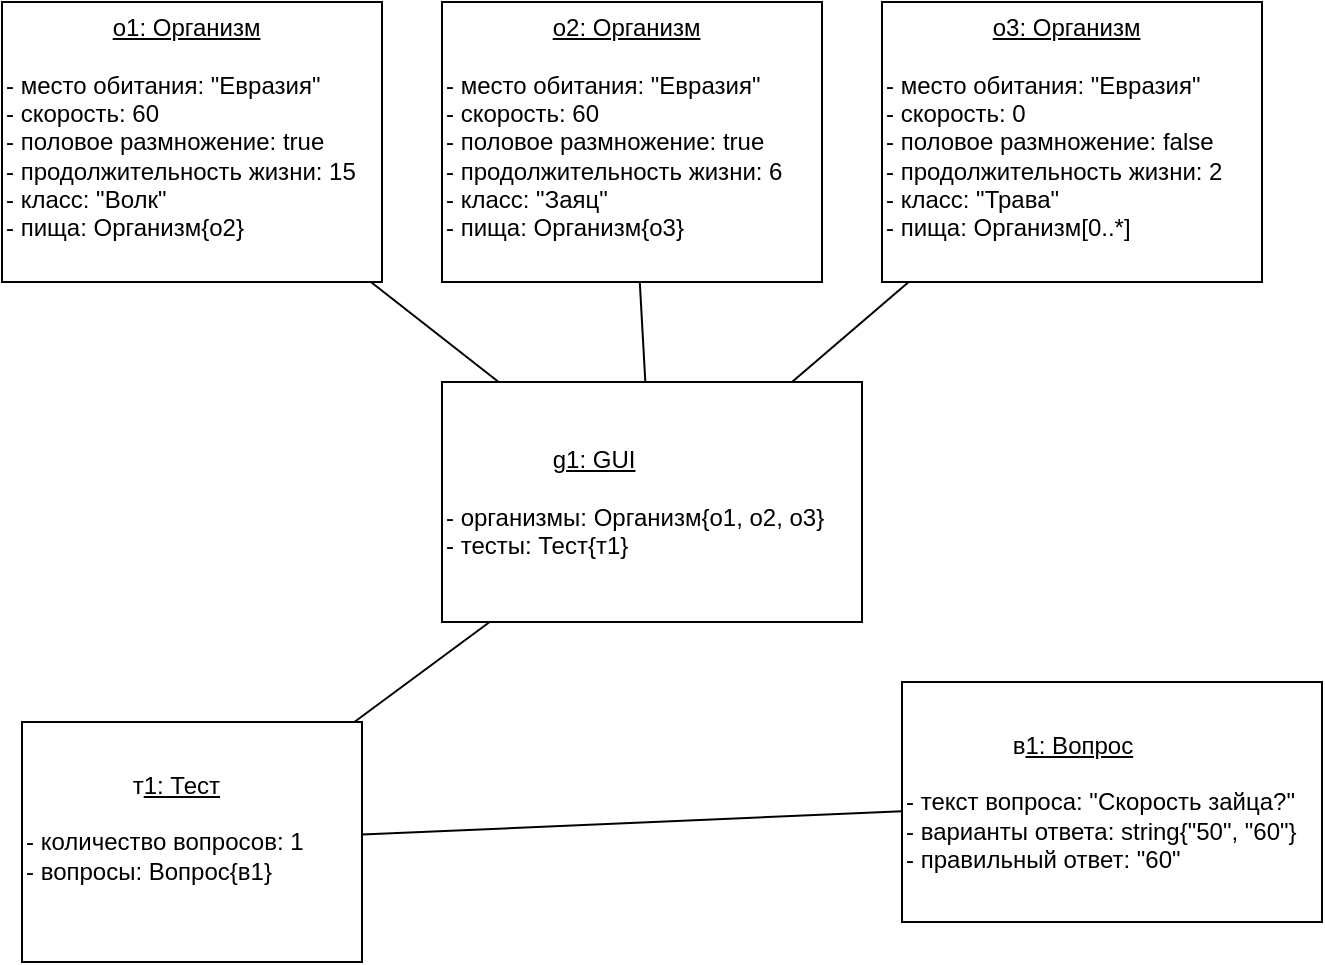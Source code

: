 <mxfile version="12.2.2" type="device" pages="1"><diagram id="B_vrUnmiJY-hoLfmNwJl" name="Page-1"><mxGraphModel dx="854" dy="496" grid="1" gridSize="10" guides="1" tooltips="1" connect="1" arrows="1" fold="1" page="1" pageScale="1" pageWidth="827" pageHeight="1169" math="0" shadow="0"><root><mxCell id="0"/><mxCell id="1" parent="0"/><mxCell id="m09cwEXfNV6XqbWsYwGo-1" value="&amp;nbsp; &amp;nbsp; &amp;nbsp; &amp;nbsp; &amp;nbsp; &amp;nbsp; &amp;nbsp; &amp;nbsp; &lt;u&gt;о1: Организм&lt;br&gt;&lt;/u&gt;&lt;span&gt;&amp;nbsp;&lt;/span&gt;&lt;u&gt;&lt;br&gt;&lt;/u&gt;- место обитания: &quot;Евразия&quot;&lt;br style=&quot;padding: 0px ; margin: 0px&quot;&gt;- скорость: 60&lt;br style=&quot;padding: 0px ; margin: 0px&quot;&gt;- половое размножение: true&lt;br style=&quot;padding: 0px ; margin: 0px&quot;&gt;- продолжительность жизни: 15&lt;br style=&quot;padding: 0px ; margin: 0px&quot;&gt;- класс: &quot;Волк&quot;&lt;br style=&quot;padding: 0px ; margin: 0px&quot;&gt;- пища: Организм{o2}&lt;div style=&quot;padding: 0px ; margin: 0px&quot;&gt;&lt;br style=&quot;padding: 0px ; margin: 0px&quot;&gt;&lt;/div&gt;" style="html=1;align=left;" parent="1" vertex="1"><mxGeometry x="110" y="100" width="190" height="140" as="geometry"/></mxCell><mxCell id="m09cwEXfNV6XqbWsYwGo-2" value="&amp;nbsp; &amp;nbsp; &amp;nbsp; &amp;nbsp; &amp;nbsp; &amp;nbsp; &amp;nbsp; &amp;nbsp; &lt;u&gt;о2: Организм&lt;br&gt;&lt;/u&gt;&lt;span&gt;&amp;nbsp;&lt;/span&gt;&lt;u&gt;&lt;br&gt;&lt;/u&gt;- место обитания: &quot;Евразия&quot;&lt;br style=&quot;padding: 0px ; margin: 0px&quot;&gt;- скорость: 60&lt;br style=&quot;padding: 0px ; margin: 0px&quot;&gt;- половое размножение: true&lt;br style=&quot;padding: 0px ; margin: 0px&quot;&gt;- продолжительность жизни: 6&lt;br style=&quot;padding: 0px ; margin: 0px&quot;&gt;- класс: &quot;Заяц&quot;&lt;br style=&quot;padding: 0px ; margin: 0px&quot;&gt;- пища: Организм{o3}&lt;div style=&quot;padding: 0px ; margin: 0px&quot;&gt;&lt;br style=&quot;padding: 0px ; margin: 0px&quot;&gt;&lt;/div&gt;" style="html=1;align=left;" parent="1" vertex="1"><mxGeometry x="330" y="100" width="190" height="140" as="geometry"/></mxCell><mxCell id="m09cwEXfNV6XqbWsYwGo-3" value="&amp;nbsp; &amp;nbsp; &amp;nbsp; &amp;nbsp; &amp;nbsp; &amp;nbsp; &amp;nbsp; &amp;nbsp; &lt;u&gt;о3: Организм&lt;br&gt;&lt;/u&gt;&lt;span&gt;&amp;nbsp;&lt;/span&gt;&lt;u&gt;&lt;br&gt;&lt;/u&gt;- место обитания: &quot;Евразия&quot;&lt;br style=&quot;padding: 0px ; margin: 0px&quot;&gt;- скорость: 0&lt;br style=&quot;padding: 0px ; margin: 0px&quot;&gt;- половое размножение: false&lt;br style=&quot;padding: 0px ; margin: 0px&quot;&gt;- продолжительность жизни: 2&lt;br style=&quot;padding: 0px ; margin: 0px&quot;&gt;- класс: &quot;Трава&quot;&lt;br style=&quot;padding: 0px ; margin: 0px&quot;&gt;- пища: Организм[0..*]&lt;div style=&quot;padding: 0px ; margin: 0px&quot;&gt;&lt;br style=&quot;padding: 0px ; margin: 0px&quot;&gt;&lt;/div&gt;" style="html=1;align=left;" parent="1" vertex="1"><mxGeometry x="550" y="100" width="190" height="140" as="geometry"/></mxCell><mxCell id="bk68w7Ugc6A4ABboxbGY-6" value="&amp;nbsp; &amp;nbsp; &amp;nbsp; &amp;nbsp; &amp;nbsp; &amp;nbsp; &amp;nbsp; &amp;nbsp; т&lt;u&gt;1: Тест&lt;br&gt;&lt;/u&gt;&lt;span&gt;&amp;nbsp;&lt;/span&gt;&lt;u&gt;&lt;br&gt;&lt;/u&gt;- количество вопросов: 1&lt;br&gt;- вопросы: Вопрос{в1}&lt;br&gt;&lt;div style=&quot;padding: 0px ; margin: 0px&quot;&gt;&lt;br style=&quot;padding: 0px ; margin: 0px&quot;&gt;&lt;/div&gt;" style="html=1;align=left;" vertex="1" parent="1"><mxGeometry x="120" y="460" width="170" height="120" as="geometry"/></mxCell><mxCell id="bk68w7Ugc6A4ABboxbGY-11" value="&amp;nbsp; &amp;nbsp; &amp;nbsp; &amp;nbsp; &amp;nbsp; &amp;nbsp; &amp;nbsp; &amp;nbsp; в&lt;u&gt;1: Вопрос&lt;br&gt;&lt;/u&gt;&lt;span&gt;&amp;nbsp;&lt;/span&gt;&lt;u&gt;&lt;br&gt;&lt;/u&gt;- текст вопроса: &quot;Скорость зайца?&quot;&lt;br&gt;- варианты ответа: string{&quot;50&quot;, &quot;60&quot;}&lt;br&gt;- правильный ответ: &quot;60&quot;" style="html=1;align=left;" vertex="1" parent="1"><mxGeometry x="560" y="440" width="210" height="120" as="geometry"/></mxCell><mxCell id="bk68w7Ugc6A4ABboxbGY-16" value="&amp;nbsp; &amp;nbsp; &amp;nbsp; &amp;nbsp; &amp;nbsp; &amp;nbsp; &amp;nbsp; &amp;nbsp; g&lt;u&gt;1: GUI&lt;br&gt;&lt;/u&gt;&lt;span&gt;&amp;nbsp;&lt;/span&gt;&lt;u&gt;&lt;br&gt;&lt;/u&gt;- организмы: Организм{о1, о2, о3}&lt;br&gt;- тесты: Тест{т1}" style="html=1;align=left;" vertex="1" parent="1"><mxGeometry x="330" y="290" width="210" height="120" as="geometry"/></mxCell><mxCell id="bk68w7Ugc6A4ABboxbGY-17" value="" style="endArrow=none;html=1;" edge="1" parent="1" source="m09cwEXfNV6XqbWsYwGo-1" target="bk68w7Ugc6A4ABboxbGY-16"><mxGeometry width="50" height="50" relative="1" as="geometry"><mxPoint x="110" y="650" as="sourcePoint"/><mxPoint x="160" y="600" as="targetPoint"/></mxGeometry></mxCell><mxCell id="bk68w7Ugc6A4ABboxbGY-18" value="" style="endArrow=none;html=1;" edge="1" parent="1" source="m09cwEXfNV6XqbWsYwGo-2" target="bk68w7Ugc6A4ABboxbGY-16"><mxGeometry width="50" height="50" relative="1" as="geometry"><mxPoint x="110" y="650" as="sourcePoint"/><mxPoint x="160" y="600" as="targetPoint"/></mxGeometry></mxCell><mxCell id="bk68w7Ugc6A4ABboxbGY-19" value="" style="endArrow=none;html=1;" edge="1" parent="1" source="m09cwEXfNV6XqbWsYwGo-3" target="bk68w7Ugc6A4ABboxbGY-16"><mxGeometry width="50" height="50" relative="1" as="geometry"><mxPoint x="438.889" y="250" as="sourcePoint"/><mxPoint x="441.667" y="300" as="targetPoint"/></mxGeometry></mxCell><mxCell id="bk68w7Ugc6A4ABboxbGY-20" value="" style="endArrow=none;html=1;" edge="1" parent="1" source="bk68w7Ugc6A4ABboxbGY-6" target="bk68w7Ugc6A4ABboxbGY-11"><mxGeometry width="50" height="50" relative="1" as="geometry"><mxPoint x="448.889" y="260" as="sourcePoint"/><mxPoint x="451.667" y="310" as="targetPoint"/></mxGeometry></mxCell><mxCell id="bk68w7Ugc6A4ABboxbGY-21" value="" style="endArrow=none;html=1;" edge="1" parent="1" source="bk68w7Ugc6A4ABboxbGY-16" target="bk68w7Ugc6A4ABboxbGY-6"><mxGeometry width="50" height="50" relative="1" as="geometry"><mxPoint x="458.889" y="270" as="sourcePoint"/><mxPoint x="461.667" y="320" as="targetPoint"/></mxGeometry></mxCell></root></mxGraphModel></diagram></mxfile>